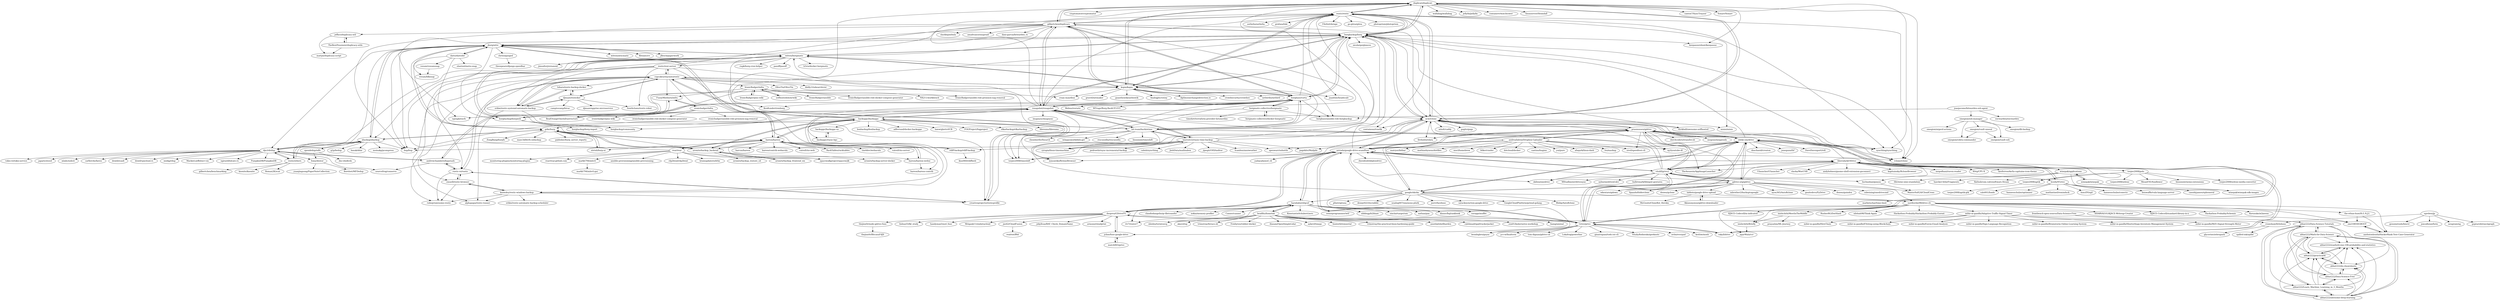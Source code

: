 digraph G {
"duplicati/duplicati" -> "restic/restic"
"duplicati/duplicati" -> "gilbertchen/duplicacy"
"duplicati/duplicati" -> "cryptomator/cryptomator" ["e"=1]
"duplicati/duplicati" -> "borgbackup/borg"
"duplicati/duplicati" -> "kopia/kopia"
"duplicati/duplicati" -> "ncw/rclone"
"duplicati/duplicati" -> "syncthing/syncthing" ["e"=1]
"duplicati/duplicati" -> "rclone/rclone" ["e"=1]
"duplicati/duplicati" -> "wallabag/wallabag" ["e"=1]
"duplicati/duplicati" -> "jellyfin/jellyfin" ["e"=1]
"duplicati/duplicati" -> "containrrr/watchtower" ["e"=1]
"duplicati/duplicati" -> "linuxserver/Heimdall" ["e"=1]
"duplicati/duplicati" -> "keepassxreboot/keepassxc" ["e"=1]
"duplicati/duplicati" -> "canton7/SyncTrayzor" ["e"=1]
"duplicati/duplicati" -> "Sonarr/Sonarr" ["e"=1]
"kopia/kopia" -> "restic/restic"
"kopia/kopia" -> "gilbertchen/duplicacy"
"kopia/kopia" -> "duplicati/duplicati"
"kopia/kopia" -> "borgbackup/borg"
"kopia/kopia" -> "cupcakearmy/autorestic"
"kopia/kopia" -> "borgbase/vorta"
"kopia/kopia" -> "gravitl/netmaker" ["e"=1]
"kopia/kopia" -> "andrewchambers/bupstash"
"kopia/kopia" -> "goauthentik/authentik" ["e"=1]
"kopia/kopia" -> "AnalogJ/scrutiny" ["e"=1]
"kopia/kopia" -> "juanfont/headscale" ["e"=1]
"kopia/kopia" -> "dgtlmoon/changedetection.io" ["e"=1]
"kopia/kopia" -> "crowdsecurity/crowdsec" ["e"=1]
"kopia/kopia" -> "crazy-max/diun" ["e"=1]
"kopia/kopia" -> "netbirdio/netbird" ["e"=1]
"abhat222/Data-Science-Tutorials" -> "abhat222/Math-for-Data-Science"
"abhat222/Data-Science-Tutorials" -> "abhat222/awesome-deep-learning"
"abhat222/Data-Science-Tutorials" -> "abhat222/Data-Science-Free"
"abhat222/Data-Science-Tutorials" -> "abhat222/Learn_Machine_Learning_in_3_Months"
"abhat222/Data-Science-Tutorials" -> "abhat222/practicalAI"
"abhat222/Data-Science-Tutorials" -> "abhat222/ds-cheatsheets"
"abhat222/Data-Science-Tutorials" -> "abhat222/stanford-cme-106-probability-and-statistics"
"abhat222/Math-for-Data-Science" -> "abhat222/awesome-deep-learning"
"abhat222/Math-for-Data-Science" -> "abhat222/Data-Science-Tutorials"
"abhat222/Math-for-Data-Science" -> "abhat222/Data-Science-Free"
"abhat222/Math-for-Data-Science" -> "abhat222/Learn_Machine_Learning_in_3_Months"
"abhat222/Math-for-Data-Science" -> "abhat222/stanford-cme-106-probability-and-statistics"
"abhat222/Math-for-Data-Science" -> "abhat222/practicalAI"
"abhat222/Math-for-Data-Science" -> "abhat222/ds-cheatsheets"
"restic/restic" -> "borgbackup/borg"
"restic/restic" -> "rclone/rclone" ["e"=1]
"restic/restic" -> "duplicati/duplicati"
"restic/restic" -> "syncthing/syncthing" ["e"=1]
"restic/restic" -> "FiloSottile/age" ["e"=1]
"restic/restic" -> "ncw/rclone"
"restic/restic" -> "go-gitea/gitea" ["e"=1]
"restic/restic" -> "minio/minio" ["e"=1]
"restic/restic" -> "kopia/kopia"
"restic/restic" -> "photoprism/photoprism" ["e"=1]
"restic/restic" -> "containous/traefik" ["e"=1]
"restic/restic" -> "gilbertchen/duplicacy"
"restic/restic" -> "juanfont/headscale" ["e"=1]
"restic/restic" -> "authelia/authelia" ["e"=1]
"restic/restic" -> "grafana/loki" ["e"=1]
"ncw/rclone" -> "restic/restic"
"ncw/rclone" -> "mmozeiko/RcloneBrowser" ["e"=1]
"ncw/rclone" -> "borgbackup/borg"
"ncw/rclone" -> "mholt/caddy" ["e"=1]
"ncw/rclone" -> "yadayada/acd_cli" ["e"=1]
"ncw/rclone" -> "duplicati/duplicati"
"ncw/rclone" -> "firehol/netdata" ["e"=1]
"ncw/rclone" -> "syncthing/syncthing" ["e"=1]
"ncw/rclone" -> "containous/traefik" ["e"=1]
"ncw/rclone" -> "Kickball/awesome-selfhosted" ["e"=1]
"ncw/rclone" -> "odeke-em/drive"
"ncw/rclone" -> "astrada/google-drive-ocamlfuse"
"ncw/rclone" -> "gogits/gogs" ["e"=1]
"ncw/rclone" -> "minio/minio" ["e"=1]
"ncw/rclone" -> "prasmussen/gdrive"
"google/skicka" -> "prasmussen/gdrive"
"google/skicka" -> "odeke-em/drive"
"google/skicka" -> "iwonbigbro/gsync"
"google/skicka" -> "gdrive-org/gdrive"
"google/skicka" -> "nurdtechie98/drive-cli"
"google/skicka" -> "satackey/action-google-drive"
"google/skicka" -> "astrada/google-drive-ocamlfuse"
"google/skicka" -> "GoogleCloudPlatform/gcloud-golang" ["e"=1]
"google/skicka" -> "Rhilip/AutoRclone" ["e"=1]
"google/skicka" -> "ncw/rclone"
"google/skicka" -> "pfnet/optuna" ["e"=1]
"google/skicka" -> "denny0223/scrabble" ["e"=1]
"google/skicka" -> "harababurel/gcsf"
"google/skicka" -> "seadog007/onymous-plurk"
"google/skicka" -> "jserv/facebooc" ["e"=1]
"Grive/grive" -> "vitalif/grive2"
"Grive/grive" -> "odeke-em/drive"
"Grive/grive" -> "astrada/google-drive-ocamlfuse"
"Grive/grive" -> "iwonbigbro/gsync"
"Grive/grive" -> "rakyll/drive"
"Grive/grive" -> "jcline/fuse-google-drive"
"Grive/grive" -> "nvbn/everpad" ["e"=1]
"Grive/grive" -> "keithw/mosh" ["e"=1]
"Grive/grive" -> "dsoprea/GDriveFS"
"Grive/grive" -> "p-e-w/finalterm" ["e"=1]
"Grive/grive" -> "tom-dignan/gdrive-cli"
"Grive/grive" -> "Lokaltog/powerline" ["e"=1]
"Grive/grive" -> "ginatrapani/todo.txt-cli" ["e"=1]
"Grive/grive" -> "prasmussen/gdrive"
"Grive/grive" -> "VitaliyRodnenko/geeknote" ["e"=1]
"rdiff-backup/rdiff-backup" -> "ikus060/rdiffweb"
"rdiff-backup/rdiff-backup" -> "rsnapshot/rsnapshot"
"borgbackup/borg" -> "restic/restic"
"borgbackup/borg" -> "borgbase/vorta"
"borgbackup/borg" -> "witten/borgmatic"
"borgbackup/borg" -> "duplicati/duplicati"
"borgbackup/borg" -> "ncw/rclone"
"borgbackup/borg" -> "jborg/attic"
"borgbackup/borg" -> "bup/bup" ["e"=1]
"borgbackup/borg" -> "keepassxreboot/keepassxc" ["e"=1]
"borgbackup/borg" -> "syncthing/syncthing" ["e"=1]
"borgbackup/borg" -> "kopia/kopia"
"borgbackup/borg" -> "gilbertchen/duplicacy"
"borgbackup/borg" -> "rclone/rclone" ["e"=1]
"borgbackup/borg" -> "rsnapshot/rsnapshot"
"borgbackup/borg" -> "Kickball/awesome-selfhosted" ["e"=1]
"borgbackup/borg" -> "nicolargo/glances" ["e"=1]
"liberodark/ODrive" -> "bcedu/VGrive"
"liberodark/ODrive" -> "vitalif/grive2"
"liberodark/ODrive" -> "hschauhan/gosync"
"liberodark/ODrive" -> "astrada/google-drive-ocamlfuse"
"liberodark/ODrive" -> "Ulauncher/Ulauncher" ["e"=1]
"liberodark/ODrive" -> "slacka/WoeUSB" ["e"=1]
"liberodark/ODrive" -> "winepak/applications"
"liberodark/ODrive" -> "odeke-em/drive"
"liberodark/ODrive" -> "andyholmes/gnome-shell-extension-gsconnect" ["e"=1]
"liberodark/ODrive" -> "kapitainsky/RcloneBrowser" ["e"=1]
"liberodark/ODrive" -> "teejee2008/polo"
"liberodark/ODrive" -> "TheAssassin/AppImageLauncher" ["e"=1]
"liberodark/ODrive" -> "mrgodhani/raven-reader" ["e"=1]
"liberodark/ODrive" -> "X0rg/CPU-X" ["e"=1]
"liberodark/ODrive" -> "keeferrourke/la-capitaine-icon-theme" ["e"=1]
"vitalif/grive2" -> "Grive/grive"
"vitalif/grive2" -> "liberodark/ODrive"
"vitalif/grive2" -> "odeke-em/drive"
"vitalif/grive2" -> "astrada/google-drive-ocamlfuse"
"vitalif/grive2" -> "hschauhan/gosync"
"vitalif/grive2" -> "prasmussen/gdrive"
"vitalif/grive2" -> "bcedu/VGrive"
"vitalif/grive2" -> "gdrive-org/gdrive"
"vitalif/grive2" -> "ncw/rclone"
"vitalif/grive2" -> "MasterSoft24/CloudCross"
"vitalif/grive2" -> "skilion/onedrive" ["e"=1]
"vitalif/grive2" -> "MStadlmeier/drivesync"
"vitalif/grive2" -> "xybu/onedrived-dev" ["e"=1]
"vitalif/grive2" -> "bulletmark/libinput-gestures" ["e"=1]
"vitalif/grive2" -> "rsnapshot/rsnapshot"
"grke/burp" -> "ziirish/burp-ui"
"grke/burp" -> "pablodav/burp_server_reports"
"grke/burp" -> "ZungBang/burpfs"
"grke/burp" -> "bareos/bareos"
"grke/burp" -> "zbackup/zbackup"
"grke/burp" -> "jborg/attic"
"grke/burp" -> "uroni/urbackup_backend"
"grke/burp" -> "masc3d/btrfs-sxbackup" ["e"=1]
"andreafabrizi/Dropbox-Uploader" -> "ncw/rclone"
"andreafabrizi/Dropbox-Uploader" -> "prasmussen/gdrive"
"andreafabrizi/Dropbox-Uploader" -> "sivel/speedtest-cli" ["e"=1]
"andreafabrizi/Dropbox-Uploader" -> "cantino/huginn" ["e"=1]
"andreafabrizi/Dropbox-Uploader" -> "yui/pure" ["e"=1]
"andreafabrizi/Dropbox-Uploader" -> "apenwarr/sshuttle" ["e"=1]
"andreafabrizi/Dropbox-Uploader" -> "afaqurk/linux-dash" ["e"=1]
"andreafabrizi/Dropbox-Uploader" -> "lra/mackup" ["e"=1]
"andreafabrizi/Dropbox-Uploader" -> "matryer/bitbar" ["e"=1]
"andreafabrizi/Dropbox-Uploader" -> "rg3/youtube-dl" ["e"=1]
"andreafabrizi/Dropbox-Uploader" -> "mathiasbynens/dotfiles" ["e"=1]
"andreafabrizi/Dropbox-Uploader" -> "mxcl/homebrew" ["e"=1]
"andreafabrizi/Dropbox-Uploader" -> "bliker/cmder" ["e"=1]
"andreafabrizi/Dropbox-Uploader" -> "dotcloud/docker" ["e"=1]
"andreafabrizi/Dropbox-Uploader" -> "pagekite/Mailpile" ["e"=1]
"nurdtechie98/drive-cli" -> "omi10859/GROOT"
"nurdtechie98/drive-cli" -> "SHARVAI101/KJSCE-Writeup-Creator"
"nurdtechie98/drive-cli" -> "aashutoshrathi/HackerRank-Test-Case-Generator"
"nurdtechie98/drive-cli" -> "inishchith/MeetInTheMiddle"
"nurdtechie98/drive-cli" -> "KJSCE-Codecell/standard-library-in-x"
"nurdtechie98/drive-cli" -> "Hackathon-Probably/Schemio"
"nurdtechie98/drive-cli" -> "Korusuke/nQueens"
"nurdtechie98/drive-cli" -> "jigarWala/ccr"
"nurdtechie98/drive-cli" -> "inishchith/Briefly"
"nurdtechie98/drive-cli" -> "KJSCE-Codecell/m-indicated"
"nurdtechie98/drive-cli" -> "the-ethan-hunt/B.E.N.J.I."
"nurdtechie98/drive-cli" -> "mihir-m-gandhi/Adaptive-Traffic-Signal-Timer"
"nurdtechie98/drive-cli" -> "RusherRG/DotSlash"
"nurdtechie98/drive-cli" -> "nilshah98/Think-Again"
"nurdtechie98/drive-cli" -> "Hackathon-Probably/Hackathon-Probably-Enroot"
"omi10859/GROOT" -> "aashutoshrathi/HackerRank-Test-Case-Generator"
"astrada/google-drive-ocamlfuse" -> "odeke-em/drive"
"astrada/google-drive-ocamlfuse" -> "ncw/rclone"
"astrada/google-drive-ocamlfuse" -> "prasmussen/gdrive"
"astrada/google-drive-ocamlfuse" -> "vitalif/grive2"
"astrada/google-drive-ocamlfuse" -> "dsoprea/GDriveFS"
"astrada/google-drive-ocamlfuse" -> "Grive/grive"
"astrada/google-drive-ocamlfuse" -> "dweidenfeld/plexdrive" ["e"=1]
"astrada/google-drive-ocamlfuse" -> "harababurel/gcsf"
"astrada/google-drive-ocamlfuse" -> "liberodark/ODrive"
"astrada/google-drive-ocamlfuse" -> "yadayada/acd_cli" ["e"=1]
"astrada/google-drive-ocamlfuse" -> "rclone/rclone" ["e"=1]
"astrada/google-drive-ocamlfuse" -> "borgbackup/borg"
"astrada/google-drive-ocamlfuse" -> "skilion/onedrive" ["e"=1]
"astrada/google-drive-ocamlfuse" -> "mmozeiko/RcloneBrowser" ["e"=1]
"astrada/google-drive-ocamlfuse" -> "teejee2008/timeshift" ["e"=1]
"prasmussen/gdrive" -> "odeke-em/drive"
"prasmussen/gdrive" -> "ncw/rclone"
"prasmussen/gdrive" -> "astrada/google-drive-ocamlfuse"
"prasmussen/gdrive" -> "google/skicka"
"prasmussen/gdrive" -> "wkentaro/gdown" ["e"=1]
"prasmussen/gdrive" -> "andreafabrizi/Dropbox-Uploader"
"prasmussen/gdrive" -> "vitalif/grive2"
"prasmussen/gdrive" -> "sivel/speedtest-cli" ["e"=1]
"prasmussen/gdrive" -> "rclone/rclone" ["e"=1]
"prasmussen/gdrive" -> "dutchcoders/transfer.sh" ["e"=1]
"prasmussen/gdrive" -> "borgbackup/borg"
"prasmussen/gdrive" -> "rg3/youtube-dl" ["e"=1]
"prasmussen/gdrive" -> "firehol/netdata" ["e"=1]
"prasmussen/gdrive" -> "megous/megatools" ["e"=1]
"prasmussen/gdrive" -> "Grive/grive"
"odeke-em/drive" -> "prasmussen/gdrive"
"odeke-em/drive" -> "astrada/google-drive-ocamlfuse"
"odeke-em/drive" -> "rakyll/drive"
"odeke-em/drive" -> "ncw/rclone"
"odeke-em/drive" -> "vitalif/grive2"
"odeke-em/drive" -> "Grive/grive"
"odeke-em/drive" -> "gdrive-org/gdrive"
"odeke-em/drive" -> "google/skicka"
"odeke-em/drive" -> "borgbackup/borg"
"odeke-em/drive" -> "dnschneid/crouton" ["e"=1]
"odeke-em/drive" -> "rclone/rclone" ["e"=1]
"odeke-em/drive" -> "skilion/onedrive" ["e"=1]
"odeke-em/drive" -> "syncthing/syncthing" ["e"=1]
"odeke-em/drive" -> "junegunn/fzf" ["e"=1]
"odeke-em/drive" -> "DaveDavenport/rofi" ["e"=1]
"borgbase/vorta" -> "witten/borgmatic"
"borgbase/vorta" -> "borgbackup/borg"
"borgbase/vorta" -> "borgbackup/borgweb"
"borgbase/vorta" -> "borgmatic-collective/borgmatic"
"borgbase/vorta" -> "bit-team/backintime"
"borgbase/vorta" -> "kopia/kopia"
"borgbase/vorta" -> "borgbase/ansible-role-borgbackup"
"borgbase/vorta" -> "teejee2008/timeshift" ["e"=1]
"borgbase/vorta" -> "restic/restic"
"borgbase/vorta" -> "Mebus/restatic"
"borgbase/vorta" -> "gilbertchen/duplicacy"
"borgbase/vorta" -> "KenKundert/emborg"
"borgbase/vorta" -> "MTrage/Borg-BackUP-GUI"
"borgbase/vorta" -> "borgbackup/community"
"borgbase/vorta" -> "rsnapshot/rsnapshot"
"lobaro/restic-backup-docker" -> "djmaze/resticker"
"lobaro/restic-backup-docker" -> "erikw/restic-systemd-automatic-backup"
"rear/rear" -> "bareos/bareos"
"rear/rear" -> "rear/rear.github.com"
"rear/rear" -> "markh794/mhvtl"
"rear/rear" -> "ansible-provisioning/ansible-provisioning" ["e"=1]
"rear/rear" -> "bareos/bareos-webui"
"rear/rear" -> "spacewalkproject/spacewalk" ["e"=1]
"rear/rear" -> "witten/borgmatic"
"rear/rear" -> "cfg2html/cfg2html"
"rear/rear" -> "brainupdaters/drlm"
"rear/rear" -> "monitoring-plugins/monitoring-plugins" ["e"=1]
"Akianonymus/gdrive-downloader" -> "labbots/google-drive-upload"
"rsnapshot/rsnapshot" -> "bit-team/backintime"
"rsnapshot/rsnapshot" -> "borgbackup/borg"
"rsnapshot/rsnapshot" -> "rdiff-backup/rdiff-backup"
"rsnapshot/rsnapshot" -> "laurent22/rsync-time-backup"
"rsnapshot/rsnapshot" -> "teejee2008/timeshift" ["e"=1]
"rsnapshot/rsnapshot" -> "imapsync/imapsync" ["e"=1]
"rsnapshot/rsnapshot" -> "backuppc/backuppc"
"rsnapshot/rsnapshot" -> "duplicati/duplicati"
"rsnapshot/rsnapshot" -> "bup/bup" ["e"=1]
"rsnapshot/rsnapshot" -> "restic/restic"
"rsnapshot/rsnapshot" -> "gilbertchen/duplicacy"
"rsnapshot/rsnapshot" -> "borgbase/vorta"
"rsnapshot/rsnapshot" -> "witten/borgmatic"
"rsnapshot/rsnapshot" -> "ncw/rclone"
"rsnapshot/rsnapshot" -> "vgough/encfs" ["e"=1]
"joaojacome/bitwarden-ssh-agent" -> "omegion/ssh-manager"
"joaojacome/bitwarden-ssh-agent" -> "borgbase/ansible-role-borgbackup"
"joaojacome/bitwarden-ssh-agent" -> "envwarden/envwarden"
"gilbertchen/duplicacy" -> "duplicati/duplicati"
"gilbertchen/duplicacy" -> "restic/restic"
"gilbertchen/duplicacy" -> "kopia/kopia"
"gilbertchen/duplicacy" -> "borgbackup/borg"
"gilbertchen/duplicacy" -> "ncw/rclone"
"gilbertchen/duplicacy" -> "jimsalterjrs/sanoid" ["e"=1]
"gilbertchen/duplicacy" -> "bup/bup" ["e"=1]
"gilbertchen/duplicacy" -> "jeffaco/duplicacy-util"
"gilbertchen/duplicacy" -> "slackhq/nebula" ["e"=1]
"gilbertchen/duplicacy" -> "jborg/attic"
"gilbertchen/duplicacy" -> "amadvance/snapraid" ["e"=1]
"gilbertchen/duplicacy" -> "borgbase/vorta"
"gilbertchen/duplicacy" -> "rsnapshot/rsnapshot"
"gilbertchen/duplicacy" -> "dani-garcia/bitwarden_rs" ["e"=1]
"gilbertchen/duplicacy" -> "mmozeiko/RcloneBrowser" ["e"=1]
"jborg/attic" -> "zbackup/zbackup"
"jborg/attic" -> "bup/bup" ["e"=1]
"jborg/attic" -> "borgbackup/borg"
"jborg/attic" -> "witten/atticmatic"
"jborg/attic" -> "grke/burp"
"jborg/attic" -> "borgbackup/borgweb"
"jborg/attic" -> "dpc/rdedup"
"jborg/attic" -> "restic/others"
"jborg/attic" -> "bareos/bareos"
"jborg/attic" -> "vgough/encfs" ["e"=1]
"jborg/attic" -> "datto/dattobd"
"jborg/attic" -> "Xfennec/cv" ["e"=1]
"jborg/attic" -> "witten/borgmatic"
"jborg/attic" -> "jflesch/paperwork" ["e"=1]
"jborg/attic" -> "chriso/gauged"
"emuell/restic-browser" -> "rubiojr/awesome-restic"
"emuell/restic-browser" -> "rustic-rs/rustic"
"emuell/restic-browser" -> "kmwoley/restic-windows-backup"
"datto/dattobd" -> "veeam/blksnap"
"datto/dattobd" -> "uroni/urbackup_backend"
"datto/dattobd" -> "elastio/elastio-snap"
"datto/dattobd" -> "jborg/attic"
"datto/dattobd" -> "veeam/veeamsnap"
"laurent22/rsync-time-backup" -> "rsnapshot/rsnapshot"
"laurent22/rsync-time-backup" -> "bup/bup" ["e"=1]
"laurent22/rsync-time-backup" -> "cytopia/linux-timemachine"
"laurent22/rsync-time-backup" -> "pedroetb/rsync-incremental-backup"
"laurent22/rsync-time-backup" -> "bit-team/backintime"
"laurent22/rsync-time-backup" -> "calmh/syncthing" ["e"=1]
"laurent22/rsync-time-backup" -> "teejee2008/timeshift" ["e"=1]
"laurent22/rsync-time-backup" -> "pagekite/Mailpile" ["e"=1]
"laurent22/rsync-time-backup" -> "rdiff-backup/rdiff-backup"
"laurent22/rsync-time-backup" -> "JoshData/mailinabox" ["e"=1]
"laurent22/rsync-time-backup" -> "borgbackup/borg"
"laurent22/rsync-time-backup" -> "restic/restic"
"laurent22/rsync-time-backup" -> "apenwarr/sshuttle" ["e"=1]
"laurent22/rsync-time-backup" -> "jipegit/OSXAuditor" ["e"=1]
"laurent22/rsync-time-backup" -> "fcambus/ansiweather" ["e"=1]
"djmaze/resticker" -> "lobaro/restic-backup-docker"
"djmaze/resticker" -> "djmaze/apprise-microservice"
"djmaze/resticker" -> "camptocamp/bivac" ["e"=1]
"djmaze/resticker" -> "Southclaws/restic-robot"
"djmaze/resticker" -> "cupcakearmy/autorestic"
"djmaze/resticker" -> "erikw/restic-systemd-automatic-backup"
"harababurel/gcsf" -> "Canner/canner" ["e"=1]
"harababurel/gcsf" -> "astrada/google-drive-ocamlfuse"
"harababurel/gcsf" -> "rtr7/router7" ["e"=1]
"harababurel/gcsf" -> "nbedos/termtosvg" ["e"=1]
"harababurel/gcsf" -> "KonstantinSchubert/zero" ["e"=1]
"harababurel/gcsf" -> "senorprogrammer/wtf" ["e"=1]
"harababurel/gcsf" -> "sibblegp/b2blaze" ["e"=1]
"harababurel/gcsf" -> "bradfitz/homelab"
"harababurel/gcsf" -> "sinclairtarget/um" ["e"=1]
"harababurel/gcsf" -> "dsoprea/GDriveFS"
"harababurel/gcsf" -> "nathan/pax" ["e"=1]
"harababurel/gcsf" -> "klauscfhq/taskbook" ["e"=1]
"harababurel/gcsf" -> "raviqqe/muffet" ["e"=1]
"harababurel/gcsf" -> "claudiodangelis/qr-filetransfer" ["e"=1]
"harababurel/gcsf" -> "nokia/memory-profiler" ["e"=1]
"rakyll/drive" -> "odeke-em/drive"
"rakyll/drive" -> "Grive/grive"
"witten/borgmatic" -> "borgbase/vorta"
"witten/borgmatic" -> "borgbackup/borgweb"
"witten/borgmatic" -> "borgbackup/borg"
"witten/borgmatic" -> "KenKundert/emborg"
"witten/borgmatic" -> "borgbase/ansible-role-borgbackup"
"witten/borgmatic" -> "b3vis/docker-borgmatic"
"witten/borgmatic" -> "rugk/borg-cron-helper"
"witten/borgmatic" -> "jimsalterjrs/sanoid" ["e"=1]
"witten/borgmatic" -> "jborg/attic"
"witten/borgmatic" -> "restic/rest-server"
"witten/borgmatic" -> "borgbackup/community"
"witten/borgmatic" -> "zbackup/zbackup"
"witten/borgmatic" -> "gilbertchen/duplicacy"
"witten/borgmatic" -> "passff/passff" ["e"=1]
"witten/borgmatic" -> "dpc/rdedup"
"bradfitz/homelab" -> "rtr7/router7" ["e"=1]
"bradfitz/homelab" -> "Fewbytes/rubber-docker" ["e"=1]
"bradfitz/homelab" -> "iliasam/OpenSimpleLidar" ["e"=1]
"bradfitz/homelab" -> "harababurel/gcsf"
"bradfitz/homelab" -> "aykevl/tinygo" ["e"=1]
"bradfitz/homelab" -> "hunterli/remserial"
"bradfitz/homelab" -> "trimstray/the-practical-linux-hardening-guide" ["e"=1]
"bradfitz/homelab" -> "anordal/shellharden" ["e"=1]
"bradfitz/homelab" -> "crawshaw/littleboss"
"bradfitz/homelab" -> "calebmadrigal/trackerjacker" ["e"=1]
"bradfitz/homelab" -> "nbedos/termtosvg" ["e"=1]
"bradfitz/homelab" -> "eon01/kubernetes-workshop" ["e"=1]
"bradfitz/homelab" -> "liamg/aminal" ["e"=1]
"bradfitz/homelab" -> "akavel/up" ["e"=1]
"bradfitz/homelab" -> "trimstray/htrace.sh" ["e"=1]
"crawshaw/littleboss" -> "spilled-ink/spilld"
"crawshaw/littleboss" -> "glycerine/zebrapack"
"cupcakearmy/autorestic" -> "creativeprojects/resticprofile"
"cupcakearmy/autorestic" -> "rustic-rs/rustic"
"cupcakearmy/autorestic" -> "restic/rest-server"
"cupcakearmy/autorestic" -> "erikw/restic-systemd-automatic-backup"
"cupcakearmy/autorestic" -> "djmaze/resticker"
"cupcakearmy/autorestic" -> "emuell/restic-browser"
"cupcakearmy/autorestic" -> "lobaro/restic-backup-docker"
"cupcakearmy/autorestic" -> "kopia/kopia"
"cupcakearmy/autorestic" -> "rubiojr/awesome-restic"
"cupcakearmy/autorestic" -> "kmwoley/restic-windows-backup"
"cupcakearmy/autorestic" -> "IronicBadger/infra"
"cupcakearmy/autorestic" -> "crazy-max/diun" ["e"=1]
"cupcakearmy/autorestic" -> "OliveTin/OliveTin" ["e"=1]
"cupcakearmy/autorestic" -> "bbilly1/tubearchivist" ["e"=1]
"cupcakearmy/autorestic" -> "FuzzyMistborn/infra"
"borgmatic-collective/borgmatic" -> "borgmatic-collective/docker-borgmatic"
"borgmatic-collective/borgmatic" -> "borgbase/ansible-role-borgbackup"
"borgmatic-collective/borgmatic" -> "borgbase/vorta"
"borgmatic-collective/borgmatic" -> "borgbackup/borgweb"
"borgmatic-collective/borgmatic" -> "timohirt/terraform-provider-hetznerdns" ["e"=1]
"andrewchambers/bupstash" -> "rustic-rs/rustic"
"andrewchambers/bupstash" -> "dpc/rdedup"
"andrewchambers/bupstash" -> "kopia/kopia"
"andrewchambers/bupstash" -> "sourcefrog/conserve"
"rustic-rs/rustic" -> "andrewchambers/bupstash"
"rustic-rs/rustic" -> "emuell/restic-browser"
"rustic-rs/rustic" -> "creativeprojects/resticprofile"
"rustic-rs/rustic" -> "cupcakearmy/autorestic"
"rustic-rs/rustic" -> "rubiojr/awesome-restic"
"cytopia/linux-timemachine" -> "laurent22/rsync-time-backup"
"FuzzyMistborn/infra" -> "RealOrangeOne/infrastructure"
"FuzzyMistborn/infra" -> "ironicbadger/infra"
"restic/rest-server" -> "cupcakearmy/autorestic"
"restic/rest-server" -> "creativeprojects/resticprofile"
"restic/rest-server" -> "Southclaws/restic-robot"
"restic/rest-server" -> "kmwoley/restic-windows-backup"
"restic/rest-server" -> "alphapapa/restic-runner"
"restic/rest-server" -> "rustic-rs/rustic"
"restic/rest-server" -> "restic/restic"
"restic/rest-server" -> "erikw/restic-systemd-automatic-backup"
"bareos/bareos" -> "bareos/bareos-webui"
"bareos/bareos" -> "bareos/bareos-contrib"
"bareos/bareos" -> "barcus/bareos"
"bareos/bareos" -> "grke/burp"
"bareos/bareos" -> "rear/rear"
"bareos/bareos" -> "uroni/urbackup_backend"
"bareos/bareos" -> "ziirish/burp-ui"
"bareos/bareos" -> "jborg/attic"
"bareos/bareos" -> "bareos/contrib-webacula"
"bareos/bareos" -> "vatesfr/xo-web" ["e"=1]
"bareos/bareos" -> "RackTables/racktables" ["e"=1]
"bareos/bareos" -> "tim4dev/webacula"
"bareos/bareos" -> "backuppc/backuppc"
"bareos/bareos" -> "spacewalkproject/spacewalk" ["e"=1]
"bareos/bareos" -> "vatesfr/xo-server" ["e"=1]
"labbots/google-drive-upload" -> "Akianonymus/gdrive-downloader"
"labbots/google-drive-upload" -> "nurdtechie98/drive-cli"
"labbots/google-drive-upload" -> "MsGsuite/CloneBot_Heroku" ["e"=1]
"gdrive-org/gdrive" -> "odeke-em/drive"
"gdrive-org/gdrive" -> "nurdtechie98/drive-cli"
"gdrive-org/gdrive" -> "mbrother2/backuptogoogle"
"gdrive-org/gdrive" -> "xyou365/AutoRclone" ["e"=1]
"gdrive-org/gdrive" -> "vitalif/grive2"
"gdrive-org/gdrive" -> "google/skicka"
"gdrive-org/gdrive" -> "gsuitedevs/PyDrive" ["e"=1]
"gdrive-org/gdrive" -> "astrada/google-drive-ocamlfuse"
"gdrive-org/gdrive" -> "wkentaro/gdown" ["e"=1]
"gdrive-org/gdrive" -> "liberodark/ODrive"
"gdrive-org/gdrive" -> "donwa/goindex" ["e"=1]
"gdrive-org/gdrive" -> "cnbeining/onedrivecmd" ["e"=1]
"gdrive-org/gdrive" -> "labbots/google-drive-upload"
"gdrive-org/gdrive" -> "Spazzlo/folderclone" ["e"=1]
"gdrive-org/gdrive" -> "donwa/gclone" ["e"=1]
"veeam/veeamsnap" -> "veeam/blksnap"
"dsoprea/GDriveFS" -> "thejinx0r/node-gdrive-fuse"
"dsoprea/GDriveFS" -> "jcline/fuse-google-drive"
"dsoprea/GDriveFS" -> "astrada/google-drive-ocamlfuse"
"dsoprea/GDriveFS" -> "joe42/CloudFusion"
"dsoprea/GDriveFS" -> "jekyllcao/BAT_Check_DomainName" ["e"=1]
"dsoprea/GDriveFS" -> "armooo/cloudprint" ["e"=1]
"dsoprea/GDriveFS" -> "linhua55/lkl_study" ["e"=1]
"dsoprea/GDriveFS" -> "Grive/grive"
"dsoprea/GDriveFS" -> "handyman5/acd_fuse" ["e"=1]
"dsoprea/GDriveFS" -> "Mrigank11/embetacloud" ["e"=1]
"dsoprea/GDriveFS" -> "harababurel/gcsf"
"opendedup/sdfs" -> "fomy/destor"
"opendedup/sdfs" -> "dm-vdo/kvdo" ["e"=1]
"bit-team/backintime" -> "teejee2008/timeshift" ["e"=1]
"bit-team/backintime" -> "borgbase/vorta"
"bit-team/backintime" -> "linuxmint/timeshift" ["e"=1]
"bit-team/backintime" -> "rsnapshot/rsnapshot"
"bit-team/backintime" -> "borgbackup/borg"
"bit-team/backintime" -> "TheAssassin/AppImageLauncher" ["e"=1]
"bit-team/backintime" -> "teejee2008/aptik"
"bit-team/backintime" -> "cboxdoerfer/fsearch" ["e"=1]
"bit-team/backintime" -> "kopia/kopia"
"bit-team/backintime" -> "laurent22/rsync-time-backup"
"bit-team/backintime" -> "duplicati/duplicati"
"bit-team/backintime" -> "cytopia/linux-timemachine"
"bit-team/backintime" -> "wimpysworld/deb-get" ["e"=1]
"bit-team/backintime" -> "backuppc/backuppc"
"bit-team/backintime" -> "rescuezilla/rescuezilla" ["e"=1]
"ironicbadger/infra" -> "FuzzyMistborn/infra"
"ironicbadger/infra" -> "ironicbadger/ansible-role-docker-compose-generator"
"ironicbadger/infra" -> "ironicbadger/ansible-role-proxmox-nag-removal"
"ironicbadger/infra" -> "RealOrangeOne/infrastructure"
"ironicbadger/infra" -> "ironicbadger/pms-wiki"
"restic/others" -> "dpc/rdedup"
"restic/others" -> "gilbertchen/benchmarking"
"restic/others" -> "knoxite/knoxite"
"restic/others" -> "Roman2K/scat"
"restic/others" -> "zbackup/zbackup"
"bcedu/VGrive" -> "liberodark/ODrive"
"bcedu/VGrive" -> "hannesschulze/conecto" ["e"=1]
"bcedu/VGrive" -> "benwaffle/vala-language-server" ["e"=1]
"bcedu/VGrive" -> "cassidyjames/ephemeral" ["e"=1]
"bcedu/VGrive" -> "calo001/fondo" ["e"=1]
"bcedu/VGrive" -> "hannesschulze/optimizer" ["e"=1]
"bcedu/VGrive" -> "matfantinel/reminduck"
"bcedu/VGrive" -> "lxmcf/Virgil"
"winepak/winepak" -> "winepak/applications"
"winepak/winepak" -> "winepak/winepak-sdk-images"
"backuppc/backuppc" -> "adferrand/docker-backuppc"
"backuppc/backuppc" -> "uroni/urbackup_backend"
"backuppc/backuppc" -> "backuppc/backuppc-xs"
"backuppc/backuppc" -> "backuppc/rsync-bpc"
"backuppc/backuppc" -> "rsnapshot/rsnapshot"
"backuppc/backuppc" -> "bareos/bareos"
"backuppc/backuppc" -> "grke/burp"
"backuppc/backuppc" -> "lamw/ghettoVCB" ["e"=1]
"backuppc/backuppc" -> "FOGProject/fogproject" ["e"=1]
"backuppc/backuppc" -> "elkarbackup/elkarbackup"
"backuppc/backuppc" -> "duplicati/duplicati"
"backuppc/backuppc" -> "borgbackup/borg"
"backuppc/backuppc" -> "librenms/librenms" ["e"=1]
"backuppc/backuppc" -> "bit-team/backintime"
"backuppc/backuppc" -> "boxbackup/boxbackup"
"erikw/restic-systemd-automatic-backup" -> "lobaro/restic-backup-docker"
"erikw/restic-systemd-automatic-backup" -> "cupcakearmy/autorestic"
"erikw/restic-systemd-automatic-backup" -> "djmaze/resticker"
"erikw/restic-systemd-automatic-backup" -> "alphapapa/restic-runner"
"erikw/restic-systemd-automatic-backup" -> "creativeprojects/resticprofile"
"sgreben/jp" -> "crawshaw/littleboss"
"sgreben/jp" -> "joncalhoun/form"
"sgreben/jp" -> "neugram/ng" ["e"=1]
"sgreben/jp" -> "guptarohit/asciigraph" ["e"=1]
"sgreben/jp" -> "genuinetools/binctr" ["e"=1]
"uroni/urbackup_backend" -> "uroni/urbackup_frontend_wx"
"uroni/urbackup_backend" -> "uroni/urbackup-server-docker"
"uroni/urbackup_backend" -> "backuppc/backuppc"
"uroni/urbackup_backend" -> "grke/burp"
"uroni/urbackup_backend" -> "uroni/urbackup_restore_cd"
"zbackup/zbackup" -> "jborg/attic"
"zbackup/zbackup" -> "dpc/rdedup"
"zbackup/zbackup" -> "basak/ddar"
"zbackup/zbackup" -> "moinakg/pcompress" ["e"=1]
"zbackup/zbackup" -> "grke/burp"
"zbackup/zbackup" -> "bup/bup" ["e"=1]
"zbackup/zbackup" -> "restic/others"
"zbackup/zbackup" -> "g2p/bedup" ["e"=1]
"zbackup/zbackup" -> "opendedup/sdfs"
"teejee2008/aptik" -> "teejee2008/aptik-gtk"
"inishchith/Briefly" -> "jigarWala/ccr"
"the-ethan-hunt/B.E.N.J.I." -> "aashutoshrathi/HackerRank-Test-Case-Generator"
"the-ethan-hunt/B.E.N.J.I." -> "omi10859/GROOT"
"teejee2008/polo" -> "teejee2008/aptik"
"teejee2008/polo" -> "teejee2008/selene-media-converter"
"teejee2008/polo" -> "teejee2008/selene"
"teejee2008/polo" -> "MeanEYE/Sunflower" ["e"=1]
"teejee2008/polo" -> "linuxmint/nemo-extensions" ["e"=1]
"IronicBadger/infra" -> "IronicBadger/pms-wiki"
"IronicBadger/infra" -> "selfhostedshow/wiki"
"IronicBadger/infra" -> "RealOrangeOne/infrastructure"
"IronicBadger/infra" -> "FuzzyMistborn/infra"
"IronicBadger/infra" -> "IronicBadger/ansible" ["e"=1]
"IronicBadger/infra" -> "IronicBadger/ansible-role-docker-compose-generator"
"IronicBadger/infra" -> "NX211/workbench"
"IronicBadger/infra" -> "IronicBadger/ansible-role-proxmox-nag-removal"
"borgbackup/borgweb" -> "borgbackup/community"
"borgbackup/borgweb" -> "witten/borgmatic"
"borgbackup/borgweb" -> "borgbase/vorta"
"borgbackup/borgweb" -> "borgbackup/borg-import"
"kmwoley/restic-windows-backup" -> "emuell/restic-browser"
"kmwoley/restic-windows-backup" -> "creativeprojects/resticprofile"
"kmwoley/restic-windows-backup" -> "rubiojr/awesome-restic"
"kmwoley/restic-windows-backup" -> "erikw/restic-automatic-backup-scheduler"
"kmwoley/restic-windows-backup" -> "alphapapa/restic-runner"
"jcline/fuse-google-drive" -> "match065/grive"
"jcline/fuse-google-drive" -> "dsoprea/GDriveFS"
"jeffaco/duplicacy-util" -> "TheBestPessimist/duplicacy-utils"
"jeffaco/duplicacy-util" -> "mattjm/duplicacy-script"
"selfhostedshow/wiki" -> "IronicBadger/infra"
"dpc/rdedup" -> "zbackup/zbackup"
"dpc/rdedup" -> "restic/others"
"dpc/rdedup" -> "andrewchambers/bupstash"
"dpc/rdedup" -> "sourcefrog/conserve"
"dpc/rdedup" -> "tokio-rs/tokio-service" ["e"=1]
"dpc/rdedup" -> "japaric/steed" ["e"=1]
"dpc/rdedup" -> "mlalic/solicit" ["e"=1]
"dpc/rdedup" -> "carllerche/bytes" ["e"=1]
"dpc/rdedup" -> "dswd/zvault"
"dpc/rdedup" -> "dswd/vpncloud.rs" ["e"=1]
"dpc/rdedup" -> "miekg/rdup"
"dpc/rdedup" -> "fomy/destor"
"dpc/rdedup" -> "MackieLoeffel/avr-vm" ["e"=1]
"dpc/rdedup" -> "ngirard/lolcate-rs"
"dpc/rdedup" -> "PumpkinDB/PumpkinDB" ["e"=1]
"winepak/applications" -> "winepak/winepak"
"winepak/applications" -> "winepak/winepak-sdk-images"
"winepak/applications" -> "iXit/wine-nine-standalone" ["e"=1]
"winepak/applications" -> "haecker-felix/Fragments"
"winepak/applications" -> "flathub/com.valvesoftware.Steam" ["e"=1]
"markh794/mhvtl" -> "markh794/mhvtl-gui"
"IronicBadger/pms-wiki" -> "IronicBadger/infra"
"RealOrangeOne/infrastructure" -> "FuzzyMistborn/infra"
"frontbench-open-source/Data-Science-Free" -> "omi10859/GROOT"
"frontbench-open-source/Data-Science-Free" -> "abhat222/Data-Science-Tutorials"
"hschauhan/gosync" -> "MasterSoft24/CloudCross"
"joe42/CloudFusion" -> "realriot/ff4d"
"mihir-m-gandhi/Adaptive-Traffic-Signal-Timer" -> "mihir-m-gandhi/Sign-Language-Recognition"
"mihir-m-gandhi/Adaptive-Traffic-Signal-Timer" -> "mihir-m-gandhi/Brainstorm-Online-Learning-System"
"mihir-m-gandhi/Adaptive-Traffic-Signal-Timer" -> "mihir-m-gandhi/Shutterbugs-Inventory-Management-System"
"mihir-m-gandhi/Adaptive-Traffic-Signal-Timer" -> "mihir-m-gandhi/WiFi-Signal-Strength-Meter"
"mihir-m-gandhi/Adaptive-Traffic-Signal-Timer" -> "mihir-m-gandhi/HireChain"
"mihir-m-gandhi/Adaptive-Traffic-Signal-Timer" -> "mihir-m-gandhi/EVoting-using-Blockchain"
"mihir-m-gandhi/Adaptive-Traffic-Signal-Timer" -> "mihir-m-gandhi/Enron-Email-Analysis"
"aashutoshrathi/HackerRank-Test-Case-Generator" -> "omi10859/GROOT"
"ziirish/burp-ui" -> "grke/burp"
"omegion/ssh-manager" -> "omegion/vault-unseal"
"omegion/ssh-manager" -> "omegion/cobra-commander"
"omegion/ssh-manager" -> "omegion/vault-ssh"
"omegion/ssh-manager" -> "omegion/db-backup"
"omegion/ssh-manager" -> "omegion/argocd-actions"
"abhat222/awesome-deep-learning" -> "abhat222/Math-for-Data-Science"
"abhat222/awesome-deep-learning" -> "abhat222/Learn_Machine_Learning_in_3_Months"
"abhat222/awesome-deep-learning" -> "abhat222/Data-Science-Tutorials"
"abhat222/awesome-deep-learning" -> "abhat222/Data-Science-Free"
"abhat222/awesome-deep-learning" -> "abhat222/practicalAI"
"abhat222/awesome-deep-learning" -> "abhat222/ds-cheatsheets"
"abhat222/awesome-deep-learning" -> "abhat222/stanford-cme-106-probability-and-statistics"
"abhat222/Data-Science-Free" -> "abhat222/stanford-cme-106-probability-and-statistics"
"abhat222/Data-Science-Free" -> "abhat222/practicalAI"
"abhat222/Data-Science-Free" -> "abhat222/ds-cheatsheets"
"abhat222/Data-Science-Free" -> "abhat222/Learn_Machine_Learning_in_3_Months"
"match065/grive" -> "jcline/fuse-google-drive"
"chriso/gauged" -> "theospears/django-speedbar" ["e"=1]
"borgmatic-collective/docker-borgmatic" -> "borgmatic-collective/borgmatic"
"matfantinel/reminduck" -> "marbetschar/time-limit" ["e"=1]
"inishchith/MeetInTheMiddle" -> "inishchith/Briefly"
"inishchith/MeetInTheMiddle" -> "prayashm/ML-Journey"
"abhat222/Learn_Machine_Learning_in_3_Months" -> "abhat222/stanford-cme-106-probability-and-statistics"
"abhat222/Learn_Machine_Learning_in_3_Months" -> "abhat222/practicalAI"
"abhat222/Learn_Machine_Learning_in_3_Months" -> "abhat222/Data-Science-Free"
"abhat222/Learn_Machine_Learning_in_3_Months" -> "abhat222/ds-cheatsheets"
"abhat222/Learn_Machine_Learning_in_3_Months" -> "abhat222/awesome-deep-learning"
"abhat222/Learn_Machine_Learning_in_3_Months" -> "abhat222/Math-for-Data-Science"
"abhat222/ds-cheatsheets" -> "abhat222/practicalAI"
"abhat222/ds-cheatsheets" -> "abhat222/Data-Science-Free"
"abhat222/ds-cheatsheets" -> "abhat222/stanford-cme-106-probability-and-statistics"
"abhat222/practicalAI" -> "abhat222/stanford-cme-106-probability-and-statistics"
"abhat222/practicalAI" -> "abhat222/ds-cheatsheets"
"abhat222/stanford-cme-106-probability-and-statistics" -> "abhat222/practicalAI"
"thejinx0r/node-gdrive-fuse" -> "thejinx0r/BitcasaF4JS"
"creativeprojects/resticprofile" -> "cupcakearmy/autorestic"
"creativeprojects/resticprofile" -> "rustic-rs/rustic"
"omegion/vault-unseal" -> "omegion/cobra-commander"
"omegion/vault-unseal" -> "omegion/vault-ssh"
"fomy/destor" -> "Borelset/MFDedup"
"fomy/destor" -> "yuanjingsong/PaperNoteCollection"
"bareos/bareos-webui" -> "bareos/bareos"
"bareos/bareos-webui" -> "bareos/bareos-contrib"
"TheBestPessimist/duplicacy-utils" -> "mattjm/duplicacy-script"
"TheBestPessimist/duplicacy-utils" -> "jeffaco/duplicacy-util"
"uroni/urbackup_frontend_wx" -> "uroni/urbackup_backend"
"backuppc/backuppc-xs" -> "backuppc/rsync-bpc"
"backuppc/rsync-bpc" -> "backuppc/backuppc-xs"
"duplicati/duplicati" ["l"="-33.719,-20.84"]
"restic/restic" ["l"="-33.719,-20.895"]
"gilbertchen/duplicacy" ["l"="-33.76,-20.91"]
"cryptomator/cryptomator" ["l"="-27.885,-21.893"]
"borgbackup/borg" ["l"="-33.761,-20.855"]
"kopia/kopia" ["l"="-33.744,-20.953"]
"ncw/rclone" ["l"="-33.777,-20.77"]
"syncthing/syncthing" ["l"="-27.282,-17.119"]
"rclone/rclone" ["l"="-27.216,-17.17"]
"wallabag/wallabag" ["l"="-32.817,-22.896"]
"jellyfin/jellyfin" ["l"="-27.374,-17.054"]
"containrrr/watchtower" ["l"="-32.599,-22.911"]
"linuxserver/Heimdall" ["l"="-32.71,-22.885"]
"keepassxreboot/keepassxc" ["l"="-27.816,-21.952"]
"canton7/SyncTrayzor" ["l"="-27.607,-17.326"]
"Sonarr/Sonarr" ["l"="-34.602,-23.463"]
"cupcakearmy/autorestic" ["l"="-33.747,-21.106"]
"borgbase/vorta" ["l"="-33.783,-20.945"]
"gravitl/netmaker" ["l"="-32.509,-23.111"]
"andrewchambers/bupstash" ["l"="-33.706,-21.035"]
"goauthentik/authentik" ["l"="-32.553,-22.975"]
"AnalogJ/scrutiny" ["l"="-32.659,-22.816"]
"juanfont/headscale" ["l"="-32.563,-23.077"]
"dgtlmoon/changedetection.io" ["l"="-32.663,-22.898"]
"crowdsecurity/crowdsec" ["l"="-32.539,-23.036"]
"crazy-max/diun" ["l"="-32.539,-22.744"]
"netbirdio/netbird" ["l"="-32.527,-23.084"]
"abhat222/Data-Science-Tutorials" ["l"="-33.632,-20.344"]
"abhat222/Math-for-Data-Science" ["l"="-33.63,-20.318"]
"abhat222/awesome-deep-learning" ["l"="-33.607,-20.336"]
"abhat222/Data-Science-Free" ["l"="-33.617,-20.314"]
"abhat222/Learn_Machine_Learning_in_3_Months" ["l"="-33.607,-20.322"]
"abhat222/practicalAI" ["l"="-33.632,-20.329"]
"abhat222/ds-cheatsheets" ["l"="-33.618,-20.326"]
"abhat222/stanford-cme-106-probability-and-statistics" ["l"="-33.621,-20.334"]
"FiloSottile/age" ["l"="-11.808,-17.917"]
"go-gitea/gitea" ["l"="-13.147,0.807"]
"minio/minio" ["l"="-10.517,-0.544"]
"photoprism/photoprism" ["l"="-27.235,-17.094"]
"containous/traefik" ["l"="-10.652,-0.377"]
"authelia/authelia" ["l"="-32.591,-23.014"]
"grafana/loki" ["l"="-10.528,-0.211"]
"mmozeiko/RcloneBrowser" ["l"="-34.83,-13.249"]
"mholt/caddy" ["l"="-12.957,1.52"]
"yadayada/acd_cli" ["l"="-34.674,-23.307"]
"firehol/netdata" ["l"="28.551,-19.448"]
"Kickball/awesome-selfhosted" ["l"="28.444,-19.521"]
"odeke-em/drive" ["l"="-33.835,-20.712"]
"astrada/google-drive-ocamlfuse" ["l"="-33.851,-20.676"]
"gogits/gogs" ["l"="-12.811,1.327"]
"prasmussen/gdrive" ["l"="-33.788,-20.697"]
"google/skicka" ["l"="-33.803,-20.641"]
"iwonbigbro/gsync" ["l"="-33.851,-20.605"]
"gdrive-org/gdrive" ["l"="-33.836,-20.634"]
"nurdtechie98/drive-cli" ["l"="-33.76,-20.52"]
"satackey/action-google-drive" ["l"="-33.772,-20.604"]
"GoogleCloudPlatform/gcloud-golang" ["l"="-16.561,-0.874"]
"Rhilip/AutoRclone" ["l"="-34.78,-13.332"]
"pfnet/optuna" ["l"="25.645,31.904"]
"denny0223/scrabble" ["l"="-11.163,-45.369"]
"harababurel/gcsf" ["l"="-33.894,-20.576"]
"seadog007/onymous-plurk" ["l"="-33.777,-20.623"]
"jserv/facebooc" ["l"="-14.027,17.733"]
"Grive/grive" ["l"="-33.883,-20.658"]
"vitalif/grive2" ["l"="-33.875,-20.714"]
"rakyll/drive" ["l"="-33.898,-20.685"]
"jcline/fuse-google-drive" ["l"="-33.95,-20.618"]
"nvbn/everpad" ["l"="-26.702,-15.987"]
"keithw/mosh" ["l"="10.284,-34.346"]
"dsoprea/GDriveFS" ["l"="-33.914,-20.616"]
"p-e-w/finalterm" ["l"="10.435,-34.262"]
"tom-dignan/gdrive-cli" ["l"="-33.941,-20.648"]
"Lokaltog/powerline" ["l"="-10.281,-22.436"]
"ginatrapani/todo.txt-cli" ["l"="-26.945,-16.166"]
"VitaliyRodnenko/geeknote" ["l"="-26.773,-16.05"]
"rdiff-backup/rdiff-backup" ["l"="-33.863,-20.917"]
"ikus060/rdiffweb" ["l"="-33.91,-20.944"]
"rsnapshot/rsnapshot" ["l"="-33.793,-20.873"]
"witten/borgmatic" ["l"="-33.711,-20.96"]
"jborg/attic" ["l"="-33.65,-20.954"]
"bup/bup" ["l"="10.239,-34.264"]
"nicolargo/glances" ["l"="-11.549,-18.077"]
"liberodark/ODrive" ["l"="-33.915,-20.719"]
"bcedu/VGrive" ["l"="-33.939,-20.747"]
"hschauhan/gosync" ["l"="-33.949,-20.72"]
"Ulauncher/Ulauncher" ["l"="-35.014,3.38"]
"slacka/WoeUSB" ["l"="-34.981,3.591"]
"winepak/applications" ["l"="-34.038,-20.715"]
"andyholmes/gnome-shell-extension-gsconnect" ["l"="-36.145,2.998"]
"kapitainsky/RcloneBrowser" ["l"="-34.802,-13.297"]
"teejee2008/polo" ["l"="-33.963,-20.803"]
"TheAssassin/AppImageLauncher" ["l"="-34.887,3.551"]
"mrgodhani/raven-reader" ["l"="-36.082,2.731"]
"X0rg/CPU-X" ["l"="-34.81,3.664"]
"keeferrourke/la-capitaine-icon-theme" ["l"="-35.968,2.997"]
"MasterSoft24/CloudCross" ["l"="-33.962,-20.7"]
"skilion/onedrive" ["l"="-26.406,-15.871"]
"MStadlmeier/drivesync" ["l"="-33.937,-20.685"]
"xybu/onedrived-dev" ["l"="-26.426,-15.851"]
"bulletmark/libinput-gestures" ["l"="-34.884,3.339"]
"grke/burp" ["l"="-33.614,-20.942"]
"ziirish/burp-ui" ["l"="-33.614,-20.919"]
"pablodav/burp_server_reports" ["l"="-33.591,-20.95"]
"ZungBang/burpfs" ["l"="-33.601,-20.962"]
"bareos/bareos" ["l"="-33.598,-20.9"]
"zbackup/zbackup" ["l"="-33.618,-21"]
"uroni/urbackup_backend" ["l"="-33.585,-20.923"]
"masc3d/btrfs-sxbackup" ["l"="-37.774,5.241"]
"andreafabrizi/Dropbox-Uploader" ["l"="-33.704,-20.678"]
"sivel/speedtest-cli" ["l"="-27.166,-16.748"]
"cantino/huginn" ["l"="10.308,-34.21"]
"yui/pure" ["l"="10.882,-33.868"]
"apenwarr/sshuttle" ["l"="10.219,-34.359"]
"afaqurk/linux-dash" ["l"="10.303,-34.109"]
"lra/mackup" ["l"="-47.315,-0.868"]
"matryer/bitbar" ["l"="-47.3,-0.955"]
"rg3/youtube-dl" ["l"="28.772,-19.648"]
"mathiasbynens/dotfiles" ["l"="-47.245,-0.809"]
"mxcl/homebrew" ["l"="11.253,-32.163"]
"bliker/cmder" ["l"="-32.434,-18.762"]
"dotcloud/docker" ["l"="-14.145,-6.645"]
"pagekite/Mailpile" ["l"="10.353,-34.26"]
"omi10859/GROOT" ["l"="-33.709,-20.47"]
"SHARVAI101/KJSCE-Writeup-Creator" ["l"="-33.723,-20.521"]
"aashutoshrathi/HackerRank-Test-Case-Generator" ["l"="-33.713,-20.494"]
"inishchith/MeetInTheMiddle" ["l"="-33.748,-20.471"]
"KJSCE-Codecell/standard-library-in-x" ["l"="-33.781,-20.515"]
"Hackathon-Probably/Schemio" ["l"="-33.745,-20.536"]
"Korusuke/nQueens" ["l"="-33.737,-20.511"]
"jigarWala/ccr" ["l"="-33.745,-20.502"]
"inishchith/Briefly" ["l"="-33.753,-20.49"]
"KJSCE-Codecell/m-indicated" ["l"="-33.771,-20.492"]
"the-ethan-hunt/B.E.N.J.I." ["l"="-33.728,-20.486"]
"mihir-m-gandhi/Adaptive-Traffic-Signal-Timer" ["l"="-33.769,-20.446"]
"RusherRG/DotSlash" ["l"="-33.761,-20.501"]
"nilshah98/Think-Again" ["l"="-33.737,-20.529"]
"Hackathon-Probably/Hackathon-Probably-Enroot" ["l"="-33.779,-20.502"]
"dweidenfeld/plexdrive" ["l"="-34.625,-23.481"]
"teejee2008/timeshift" ["l"="-34.955,3.488"]
"wkentaro/gdown" ["l"="34.301,35.93"]
"dutchcoders/transfer.sh" ["l"="-11.425,-17.926"]
"megous/megatools" ["l"="-34.02,-22.155"]
"dnschneid/crouton" ["l"="-33.888,3.147"]
"junegunn/fzf" ["l"="-11.523,-18.197"]
"DaveDavenport/rofi" ["l"="-8.992,-20.074"]
"borgbackup/borgweb" ["l"="-33.739,-20.984"]
"borgmatic-collective/borgmatic" ["l"="-33.811,-20.987"]
"bit-team/backintime" ["l"="-33.801,-20.9"]
"borgbase/ansible-role-borgbackup" ["l"="-33.814,-21.009"]
"Mebus/restatic" ["l"="-33.851,-20.973"]
"KenKundert/emborg" ["l"="-33.756,-20.993"]
"MTrage/Borg-BackUP-GUI" ["l"="-33.828,-20.96"]
"borgbackup/community" ["l"="-33.765,-20.979"]
"lobaro/restic-backup-docker" ["l"="-33.713,-21.15"]
"djmaze/resticker" ["l"="-33.736,-21.148"]
"erikw/restic-systemd-automatic-backup" ["l"="-33.729,-21.126"]
"rear/rear" ["l"="-33.555,-20.875"]
"rear/rear.github.com" ["l"="-33.529,-20.867"]
"markh794/mhvtl" ["l"="-33.5,-20.845"]
"ansible-provisioning/ansible-provisioning" ["l"="-15.711,-8.244"]
"bareos/bareos-webui" ["l"="-33.582,-20.87"]
"spacewalkproject/spacewalk" ["l"="-16.03,-4.946"]
"cfg2html/cfg2html" ["l"="-33.498,-20.874"]
"brainupdaters/drlm" ["l"="-33.53,-20.845"]
"monitoring-plugins/monitoring-plugins" ["l"="-16.339,-6.722"]
"Akianonymus/gdrive-downloader" ["l"="-33.824,-20.505"]
"labbots/google-drive-upload" ["l"="-33.811,-20.537"]
"laurent22/rsync-time-backup" ["l"="-33.844,-20.883"]
"imapsync/imapsync" ["l"="-27.596,-23.382"]
"backuppc/backuppc" ["l"="-33.668,-20.879"]
"vgough/encfs" ["l"="-12.34,-2.395"]
"joaojacome/bitwarden-ssh-agent" ["l"="-33.907,-21.075"]
"omegion/ssh-manager" ["l"="-33.965,-21.109"]
"envwarden/envwarden" ["l"="-33.93,-21.106"]
"jimsalterjrs/sanoid" ["l"="-13.404,18.451"]
"jeffaco/duplicacy-util" ["l"="-33.788,-21"]
"slackhq/nebula" ["l"="-32.4,-23.238"]
"amadvance/snapraid" ["l"="-34.905,-23.432"]
"dani-garcia/bitwarden_rs" ["l"="-32.709,-22.951"]
"witten/atticmatic" ["l"="-33.646,-20.985"]
"dpc/rdedup" ["l"="-33.64,-21.038"]
"restic/others" ["l"="-33.589,-21.03"]
"datto/dattobd" ["l"="-33.565,-20.962"]
"Xfennec/cv" ["l"="-12.13,-20.376"]
"jflesch/paperwork" ["l"="28.305,-18.868"]
"chriso/gauged" ["l"="-33.586,-20.985"]
"emuell/restic-browser" ["l"="-33.785,-21.1"]
"rubiojr/awesome-restic" ["l"="-33.789,-21.118"]
"rustic-rs/rustic" ["l"="-33.759,-21.079"]
"kmwoley/restic-windows-backup" ["l"="-33.769,-21.121"]
"veeam/blksnap" ["l"="-33.525,-20.963"]
"elastio/elastio-snap" ["l"="-33.542,-20.972"]
"veeam/veeamsnap" ["l"="-33.518,-20.978"]
"cytopia/linux-timemachine" ["l"="-33.883,-20.887"]
"pedroetb/rsync-incremental-backup" ["l"="-33.921,-20.903"]
"calmh/syncthing" ["l"="10.26,-34.2"]
"JoshData/mailinabox" ["l"="10.347,-34.138"]
"jipegit/OSXAuditor" ["l"="-13.487,-46.202"]
"fcambus/ansiweather" ["l"="10.414,-34.24"]
"djmaze/apprise-microservice" ["l"="-33.735,-21.176"]
"camptocamp/bivac" ["l"="-32.505,-22.26"]
"Southclaws/restic-robot" ["l"="-33.708,-21.114"]
"Canner/canner" ["l"="25.75,-26.178"]
"rtr7/router7" ["l"="-13.383,1.885"]
"nbedos/termtosvg" ["l"="-11.594,-17.946"]
"KonstantinSchubert/zero" ["l"="25.428,-25.891"]
"senorprogrammer/wtf" ["l"="26.117,-26.361"]
"sibblegp/b2blaze" ["l"="45.988,-22.871"]
"bradfitz/homelab" ["l"="-33.95,-20.491"]
"sinclairtarget/um" ["l"="-11.868,-18.065"]
"nathan/pax" ["l"="-9.479,4.976"]
"klauscfhq/taskbook" ["l"="25.987,-26.306"]
"raviqqe/muffet" ["l"="-13.403,1.88"]
"claudiodangelis/qr-filetransfer" ["l"="28.609,-18.843"]
"nokia/memory-profiler" ["l"="-9.234,5.157"]
"b3vis/docker-borgmatic" ["l"="-33.682,-20.987"]
"rugk/borg-cron-helper" ["l"="-33.7,-21"]
"restic/rest-server" ["l"="-33.735,-21.065"]
"passff/passff" ["l"="-27.248,-21.768"]
"Fewbytes/rubber-docker" ["l"="-11.242,0.216"]
"iliasam/OpenSimpleLidar" ["l"="28.728,-18.835"]
"aykevl/tinygo" ["l"="-13.45,1.836"]
"hunterli/remserial" ["l"="-33.969,-20.459"]
"trimstray/the-practical-linux-hardening-guide" ["l"="22.356,-26.496"]
"anordal/shellharden" ["l"="-11.752,-17.917"]
"crawshaw/littleboss" ["l"="-34.017,-20.402"]
"calebmadrigal/trackerjacker" ["l"="-7.506,-43.231"]
"eon01/kubernetes-workshop" ["l"="-10.643,0.214"]
"liamg/aminal" ["l"="-13.5,1.869"]
"akavel/up" ["l"="-11.856,-18.028"]
"trimstray/htrace.sh" ["l"="22.344,-26.431"]
"spilled-ink/spilld" ["l"="-34.06,-20.401"]
"glycerine/zebrapack" ["l"="-34.005,-20.37"]
"creativeprojects/resticprofile" ["l"="-33.764,-21.099"]
"IronicBadger/infra" ["l"="-33.777,-21.221"]
"OliveTin/OliveTin" ["l"="-32.709,-22.67"]
"bbilly1/tubearchivist" ["l"="-32.754,-22.697"]
"FuzzyMistborn/infra" ["l"="-33.739,-21.21"]
"borgmatic-collective/docker-borgmatic" ["l"="-33.843,-21.007"]
"timohirt/terraform-provider-hetznerdns" ["l"="-8.831,0.935"]
"sourcefrog/conserve" ["l"="-33.67,-21.062"]
"RealOrangeOne/infrastructure" ["l"="-33.743,-21.232"]
"ironicbadger/infra" ["l"="-33.721,-21.251"]
"alphapapa/restic-runner" ["l"="-33.725,-21.101"]
"bareos/bareos-contrib" ["l"="-33.575,-20.885"]
"barcus/bareos" ["l"="-33.531,-20.898"]
"bareos/contrib-webacula" ["l"="-33.571,-20.9"]
"vatesfr/xo-web" ["l"="-25.299,23.244"]
"RackTables/racktables" ["l"="-16.77,-7.538"]
"tim4dev/webacula" ["l"="-33.551,-20.903"]
"vatesfr/xo-server" ["l"="-25.294,23.26"]
"MsGsuite/CloneBot_Heroku" ["l"="-37.744,-17.797"]
"mbrother2/backuptogoogle" ["l"="-33.819,-20.59"]
"xyou365/AutoRclone" ["l"="-34.766,-13.358"]
"gsuitedevs/PyDrive" ["l"="23.214,2.712"]
"donwa/goindex" ["l"="-34.61,-13.422"]
"cnbeining/onedrivecmd" ["l"="-34.558,-13.446"]
"Spazzlo/folderclone" ["l"="-34.734,-13.362"]
"donwa/gclone" ["l"="-34.736,-13.388"]
"thejinx0r/node-gdrive-fuse" ["l"="-33.945,-20.579"]
"joe42/CloudFusion" ["l"="-33.987,-20.573"]
"jekyllcao/BAT_Check_DomainName" ["l"="-39.368,-17.866"]
"armooo/cloudprint" ["l"="-7.778,-18.319"]
"linhua55/lkl_study" ["l"="-34.77,-13.71"]
"handyman5/acd_fuse" ["l"="-34.69,-23.221"]
"Mrigank11/embetacloud" ["l"="-34.49,-12.276"]
"opendedup/sdfs" ["l"="-33.577,-21.065"]
"fomy/destor" ["l"="-33.59,-21.091"]
"dm-vdo/kvdo" ["l"="-37.112,3.248"]
"linuxmint/timeshift" ["l"="-31.534,-13.788"]
"teejee2008/aptik" ["l"="-33.91,-20.852"]
"cboxdoerfer/fsearch" ["l"="-35.046,3.444"]
"wimpysworld/deb-get" ["l"="-34.913,3.562"]
"rescuezilla/rescuezilla" ["l"="-27.962,-17.479"]
"ironicbadger/ansible-role-docker-compose-generator" ["l"="-33.694,-21.26"]
"ironicbadger/ansible-role-proxmox-nag-removal" ["l"="-33.702,-21.277"]
"ironicbadger/pms-wiki" ["l"="-33.721,-21.292"]
"gilbertchen/benchmarking" ["l"="-33.521,-21.043"]
"knoxite/knoxite" ["l"="-33.534,-21.076"]
"Roman2K/scat" ["l"="-33.549,-21.044"]
"hannesschulze/conecto" ["l"="-35.123,2.483"]
"benwaffle/vala-language-server" ["l"="-35.108,2.342"]
"cassidyjames/ephemeral" ["l"="-35.11,2.429"]
"calo001/fondo" ["l"="-35.07,2.405"]
"hannesschulze/optimizer" ["l"="-35.095,2.463"]
"matfantinel/reminduck" ["l"="-33.981,-20.754"]
"lxmcf/Virgil" ["l"="-33.961,-20.762"]
"winepak/winepak" ["l"="-34.074,-20.729"]
"winepak/winepak-sdk-images" ["l"="-34.07,-20.71"]
"adferrand/docker-backuppc" ["l"="-33.644,-20.839"]
"backuppc/backuppc-xs" ["l"="-33.637,-20.875"]
"backuppc/rsync-bpc" ["l"="-33.641,-20.862"]
"lamw/ghettoVCB" ["l"="-16.807,-7.562"]
"FOGProject/fogproject" ["l"="-24.465,-17.07"]
"elkarbackup/elkarbackup" ["l"="-33.606,-20.819"]
"librenms/librenms" ["l"="-16.847,-7.558"]
"boxbackup/boxbackup" ["l"="-33.618,-20.852"]
"sgreben/jp" ["l"="-34.06,-20.339"]
"joncalhoun/form" ["l"="-34.085,-20.303"]
"neugram/ng" ["l"="-13.335,1.928"]
"guptarohit/asciigraph" ["l"="-13.486,1.801"]
"genuinetools/binctr" ["l"="-11.08,0.19"]
"uroni/urbackup_frontend_wx" ["l"="-33.551,-20.932"]
"uroni/urbackup-server-docker" ["l"="-33.529,-20.929"]
"uroni/urbackup_restore_cd" ["l"="-33.561,-20.92"]
"basak/ddar" ["l"="-33.561,-21.013"]
"moinakg/pcompress" ["l"="-14.792,22.361"]
"g2p/bedup" ["l"="-37.71,5.34"]
"teejee2008/aptik-gtk" ["l"="-33.942,-20.858"]
"teejee2008/selene-media-converter" ["l"="-33.994,-20.803"]
"teejee2008/selene" ["l"="-33.999,-20.822"]
"MeanEYE/Sunflower" ["l"="-9.068,-19.62"]
"linuxmint/nemo-extensions" ["l"="-31.548,-13.849"]
"IronicBadger/pms-wiki" ["l"="-33.787,-21.246"]
"selfhostedshow/wiki" ["l"="-33.807,-21.224"]
"IronicBadger/ansible" ["l"="-34.987,-23.464"]
"IronicBadger/ansible-role-docker-compose-generator" ["l"="-33.765,-21.242"]
"NX211/workbench" ["l"="-33.781,-21.272"]
"IronicBadger/ansible-role-proxmox-nag-removal" ["l"="-33.814,-21.251"]
"borgbackup/borg-import" ["l"="-33.745,-21.018"]
"erikw/restic-automatic-backup-scheduler" ["l"="-33.799,-21.154"]
"match065/grive" ["l"="-33.985,-20.611"]
"TheBestPessimist/duplicacy-utils" ["l"="-33.803,-21.025"]
"mattjm/duplicacy-script" ["l"="-33.788,-21.028"]
"tokio-rs/tokio-service" ["l"="-9.473,5.372"]
"japaric/steed" ["l"="-9.448,5.289"]
"mlalic/solicit" ["l"="-9.503,5.376"]
"carllerche/bytes" ["l"="-9.412,5.343"]
"dswd/zvault" ["l"="-33.64,-21.073"]
"dswd/vpncloud.rs" ["l"="-9.619,5.379"]
"miekg/rdup" ["l"="-33.617,-21.071"]
"MackieLoeffel/avr-vm" ["l"="-9.555,5.405"]
"ngirard/lolcate-rs" ["l"="-33.625,-21.103"]
"PumpkinDB/PumpkinDB" ["l"="-9.453,5.324"]
"iXit/wine-nine-standalone" ["l"="-34.797,3.857"]
"haecker-felix/Fragments" ["l"="-34.065,-20.692"]
"flathub/com.valvesoftware.Steam" ["l"="-36.548,3.192"]
"markh794/mhvtl-gui" ["l"="-33.478,-20.835"]
"frontbench-open-source/Data-Science-Free" ["l"="-33.666,-20.403"]
"realriot/ff4d" ["l"="-34.026,-20.555"]
"mihir-m-gandhi/Sign-Language-Recognition" ["l"="-33.781,-20.422"]
"mihir-m-gandhi/Brainstorm-Online-Learning-System" ["l"="-33.752,-20.435"]
"mihir-m-gandhi/Shutterbugs-Inventory-Management-System" ["l"="-33.791,-20.442"]
"mihir-m-gandhi/WiFi-Signal-Strength-Meter" ["l"="-33.788,-20.431"]
"mihir-m-gandhi/HireChain" ["l"="-33.757,-20.425"]
"mihir-m-gandhi/EVoting-using-Blockchain" ["l"="-33.768,-20.416"]
"mihir-m-gandhi/Enron-Email-Analysis" ["l"="-33.771,-20.428"]
"omegion/vault-unseal" ["l"="-33.979,-21.131"]
"omegion/cobra-commander" ["l"="-33.979,-21.12"]
"omegion/vault-ssh" ["l"="-33.966,-21.13"]
"omegion/db-backup" ["l"="-33.985,-21.101"]
"omegion/argocd-actions" ["l"="-33.99,-21.114"]
"theospears/django-speedbar" ["l"="25.74,0.877"]
"marbetschar/time-limit" ["l"="-35.059,2.496"]
"prayashm/ML-Journey" ["l"="-33.732,-20.447"]
"thejinx0r/BitcasaF4JS" ["l"="-33.957,-20.56"]
"Borelset/MFDedup" ["l"="-33.569,-21.111"]
"yuanjingsong/PaperNoteCollection" ["l"="-33.583,-21.115"]
}